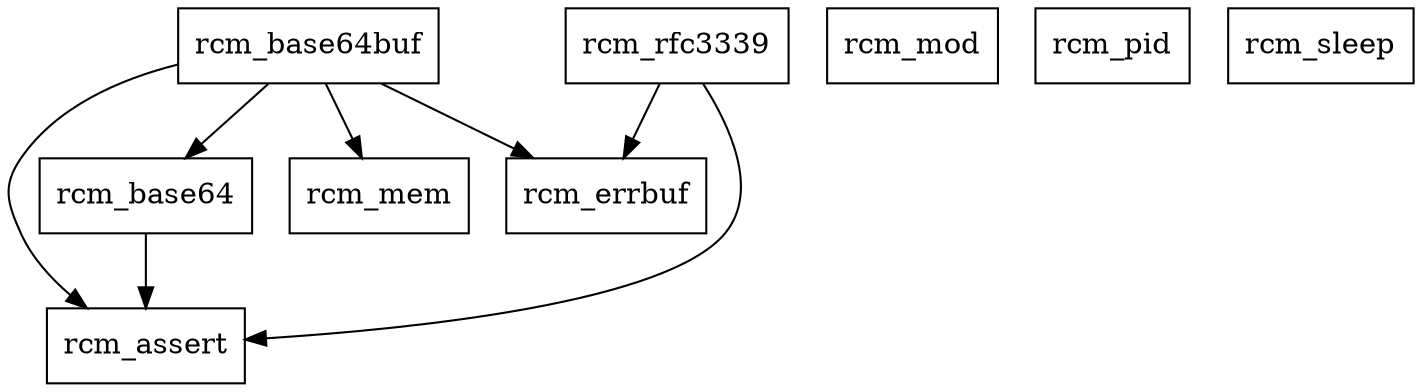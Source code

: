 strict digraph {
  rcm_assert [shape=box]
  rcm_base64 [shape=box]
  rcm_base64buf [shape=box]
  rcm_errbuf [shape=box]
  rcm_mem [shape=box]
  rcm_mod [shape=box]
  rcm_pid [shape=box]
  rcm_rfc3339 [shape=box]
  rcm_sleep [shape=box]
  rcm_base64 -> rcm_assert 
  rcm_base64buf -> rcm_assert 
  rcm_base64buf -> rcm_base64
  rcm_base64buf -> rcm_errbuf 
  rcm_base64buf -> rcm_mem 
  rcm_rfc3339 -> rcm_assert
  rcm_rfc3339 -> rcm_errbuf
}
